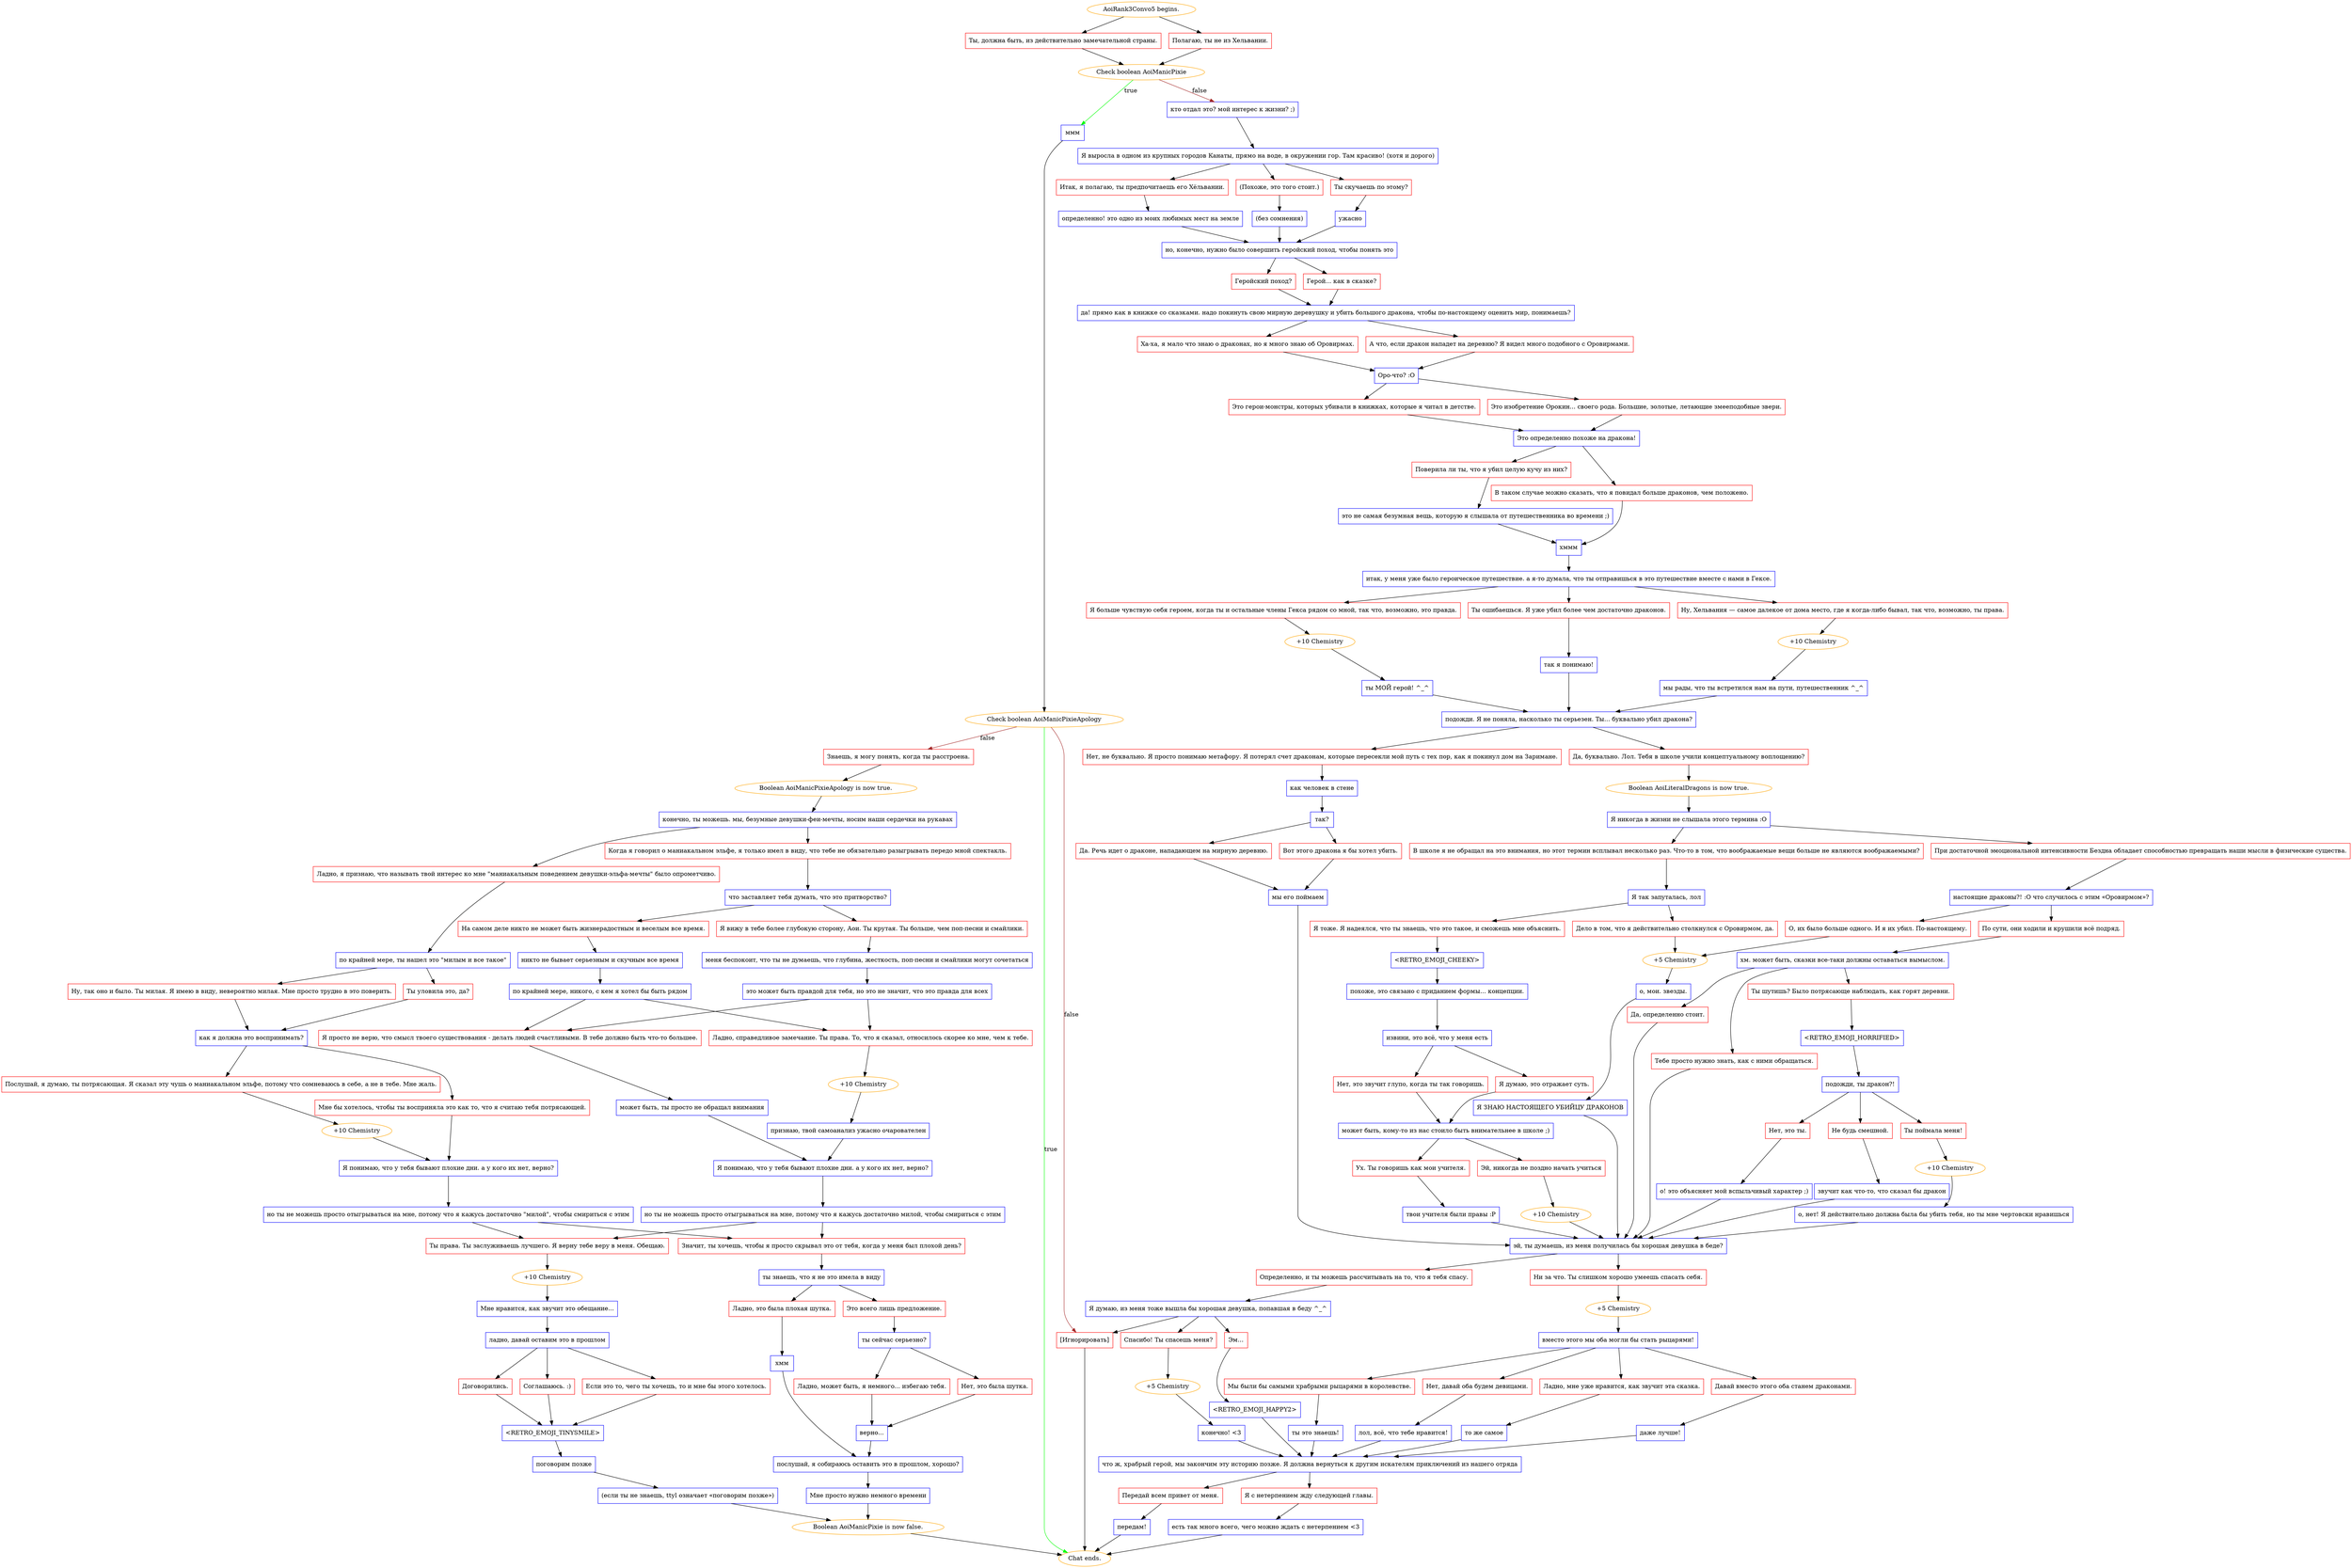 digraph {
	"AoiRank3Convo5 begins." [color=orange];
		"AoiRank3Convo5 begins." -> j3989722617;
		"AoiRank3Convo5 begins." -> j1463803497;
	j3989722617 [label="Ты, должна быть, из действительно замечательной страны.",shape=box,color=red];
		j3989722617 -> j2671432348;
	j1463803497 [label="Полагаю, ты не из Хельвании.",shape=box,color=red];
		j1463803497 -> j2671432348;
	j2671432348 [label="Check boolean AoiManicPixie",color=orange];
		j2671432348 -> j2825373052 [label=true,color=green];
		j2671432348 -> j2239775484 [label=false,color=brown];
	j2825373052 [label="ммм",shape=box,color=blue];
		j2825373052 -> j2415931465;
	j2239775484 [label="кто отдал это? мой интерес к жизни? ;)",shape=box,color=blue];
		j2239775484 -> j3700648656;
	j2415931465 [label="Check boolean AoiManicPixieApology",color=orange];
		j2415931465 -> "Chat ends." [label=true,color=green];
		j2415931465 -> j3244362478 [label=false,color=brown];
		j2415931465 -> j3456118237 [label=false,color=brown];
	j3700648656 [label="Я выросла в одном из крупных городов Канаты, прямо на воде, в окружении гор. Там красиво! (хотя и дорого)",shape=box,color=blue];
		j3700648656 -> j1736278053;
		j3700648656 -> j1537297641;
		j3700648656 -> j1464658556;
	"Chat ends." [color=orange];
	j3244362478 [label="Знаешь, я могу понять, когда ты расстроена.",shape=box,color=red];
		j3244362478 -> j1440231932;
	j3456118237 [label="[Игнорировать]",shape=box,color=red];
		j3456118237 -> "Chat ends.";
	j1736278053 [label="Ты скучаешь по этому?",shape=box,color=red];
		j1736278053 -> j2102339383;
	j1537297641 [label="Итак, я полагаю, ты предпочитаешь его Хёльвании.",shape=box,color=red];
		j1537297641 -> j3597735606;
	j1464658556 [label="(Похоже, это того стоит.)",shape=box,color=red];
		j1464658556 -> j2334883829;
	j1440231932 [label="Boolean AoiManicPixieApology is now true.",color=orange];
		j1440231932 -> j3531147859;
	j2102339383 [label="ужасно",shape=box,color=blue];
		j2102339383 -> j3808275789;
	j3597735606 [label="определенно! это одно из моих любимых мест на земле",shape=box,color=blue];
		j3597735606 -> j3808275789;
	j2334883829 [label="(без сомнения)",shape=box,color=blue];
		j2334883829 -> j3808275789;
	j3531147859 [label="конечно, ты можешь. мы, безумные девушки-феи-мечты, носим наши сердечки на рукавах",shape=box,color=blue];
		j3531147859 -> j212643259;
		j3531147859 -> j2727071800;
	j3808275789 [label="но, конечно, нужно было совершить геройский поход, чтобы понять это",shape=box,color=blue];
		j3808275789 -> j1767394446;
		j3808275789 -> j2516560226;
	j212643259 [label="Ладно, я признаю, что называть твой интерес ко мне \"маниакальным поведением девушки-эльфа-мечты\" было опрометчиво.",shape=box,color=red];
		j212643259 -> j3620308237;
	j2727071800 [label="Когда я говорил о маниакальном эльфе, я только имел в виду, что тебе не обязательно разыгрывать передо мной спектакль.",shape=box,color=red];
		j2727071800 -> j3349263638;
	j1767394446 [label="Геройский поход?",shape=box,color=red];
		j1767394446 -> j2951375707;
	j2516560226 [label="Герой... как в сказке?",shape=box,color=red];
		j2516560226 -> j2951375707;
	j3620308237 [label="по крайней мере, ты нашел это \"милым и все такое\"",shape=box,color=blue];
		j3620308237 -> j3098435973;
		j3620308237 -> j1581567080;
	j3349263638 [label="что заставляет тебя думать, что это притворство?",shape=box,color=blue];
		j3349263638 -> j1810655623;
		j3349263638 -> j2865230233;
	j2951375707 [label="да! прямо как в книжке со сказками. надо покинуть свою мирную деревушку и убить большого дракона, чтобы по-настоящему оценить мир, понимаешь?",shape=box,color=blue];
		j2951375707 -> j3970077655;
		j2951375707 -> j599561732;
	j3098435973 [label="Ну, так оно и было. Ты милая. Я имею в виду, невероятно милая. Мне просто трудно в это поверить.",shape=box,color=red];
		j3098435973 -> j662547296;
	j1581567080 [label="Ты уловила это, да?",shape=box,color=red];
		j1581567080 -> j662547296;
	j1810655623 [label="На самом деле никто не может быть жизнерадостным и веселым все время.",shape=box,color=red];
		j1810655623 -> j3914203059;
	j2865230233 [label="Я вижу в тебе более глубокую сторону, Аои. Ты крутая. Ты больше, чем поп-песни и смайлики.",shape=box,color=red];
		j2865230233 -> j4064526263;
	j3970077655 [label="Ха-ха, я мало что знаю о драконах, но я много знаю об Оровирмах.",shape=box,color=red];
		j3970077655 -> j2318123531;
	j599561732 [label="А что, если дракон нападет на деревню? Я видел много подобного с Оровирмами.",shape=box,color=red];
		j599561732 -> j2318123531;
	j662547296 [label="как я должна это воспринимать?",shape=box,color=blue];
		j662547296 -> j1353437494;
		j662547296 -> j3042214648;
	j3914203059 [label="никто не бывает серьезным и скучным все время",shape=box,color=blue];
		j3914203059 -> j3095239841;
	j4064526263 [label="меня беспокоит, что ты не думаешь, что глубина, жесткость, поп-песни и смайлики могут сочетаться",shape=box,color=blue];
		j4064526263 -> j3174648087;
	j2318123531 [label="Оро-что? :O",shape=box,color=blue];
		j2318123531 -> j2447153810;
		j2318123531 -> j1193650904;
	j1353437494 [label="Послушай, я думаю, ты потрясающая. Я сказал эту чушь о маниакальном эльфе, потому что сомневаюсь в себе, а не в тебе. Мне жаль.",shape=box,color=red];
		j1353437494 -> j2025206993;
	j3042214648 [label="Мне бы хотелось, чтобы ты восприняла это как то, что я считаю тебя потрясающей.",shape=box,color=red];
		j3042214648 -> j3276474235;
	j3095239841 [label="по крайней мере, никого, с кем я хотел бы быть рядом",shape=box,color=blue];
		j3095239841 -> j2439672032;
		j3095239841 -> j3345539752;
	j3174648087 [label="это может быть правдой для тебя, но это не значит, что это правда для всех",shape=box,color=blue];
		j3174648087 -> j3345539752;
		j3174648087 -> j2439672032;
	j2447153810 [label="Это герои-монстры, которых убивали в книжках, которые я читал в детстве.",shape=box,color=red];
		j2447153810 -> j2900829874;
	j1193650904 [label="Это изобретение Орокин... своего рода. Большие, золотые, летающие змееподобные звери.",shape=box,color=red];
		j1193650904 -> j2900829874;
	j2025206993 [label="+10 Chemistry",color=orange];
		j2025206993 -> j3276474235;
	j3276474235 [label="Я понимаю, что у тебя бывают плохие дни. а у кого их нет, верно?",shape=box,color=blue];
		j3276474235 -> j1798286207;
	j2439672032 [label="Я просто не верю, что смысл твоего существования - делать людей счастливыми. В тебе должно быть что-то большее.",shape=box,color=red];
		j2439672032 -> j1220688568;
	j3345539752 [label="Ладно, справедливое замечание. Ты права. То, что я сказал, относилось скорее ко мне, чем к тебе.",shape=box,color=red];
		j3345539752 -> j3947711897;
	j2900829874 [label="Это определенно похоже на дракона!",shape=box,color=blue];
		j2900829874 -> j2772362229;
		j2900829874 -> j3622625853;
	j1798286207 [label="но ты не можешь просто отыгрываться на мне, потому что я кажусь достаточно \"милой\", чтобы смириться с этим",shape=box,color=blue];
		j1798286207 -> j876989010;
		j1798286207 -> j2500944972;
	j1220688568 [label="может быть, ты просто не обращал внимания",shape=box,color=blue];
		j1220688568 -> j4090839650;
	j3947711897 [label="+10 Chemistry",color=orange];
		j3947711897 -> j3267360474;
	j2772362229 [label="Поверила ли ты, что я убил целую кучу из них?",shape=box,color=red];
		j2772362229 -> j1481297726;
	j3622625853 [label="В таком случае можно сказать, что я повидал больше драконов, чем положено.",shape=box,color=red];
		j3622625853 -> j823821016;
	j876989010 [label="Ты права. Ты заслуживаешь лучшего. Я верну тебе веру в меня. Обещаю.",shape=box,color=red];
		j876989010 -> j3710264132;
	j2500944972 [label="Значит, ты хочешь, чтобы я просто скрывал это от тебя, когда у меня был плохой день?",shape=box,color=red];
		j2500944972 -> j2193241535;
	j4090839650 [label="Я понимаю, что у тебя бывают плохие дни. а у кого их нет, верно?",shape=box,color=blue];
		j4090839650 -> j2358567650;
	j3267360474 [label="признаю, твой самоанализ ужасно очарователен",shape=box,color=blue];
		j3267360474 -> j4090839650;
	j1481297726 [label="это не самая безумная вещь, которую я слышала от путешественника во времени ;)",shape=box,color=blue];
		j1481297726 -> j823821016;
	j823821016 [label="хммм",shape=box,color=blue];
		j823821016 -> j668157100;
	j3710264132 [label="+10 Chemistry",color=orange];
		j3710264132 -> j1205088166;
	j2193241535 [label="ты знаешь, что я не это имела в виду",shape=box,color=blue];
		j2193241535 -> j1260374707;
		j2193241535 -> j3868747712;
	j2358567650 [label="но ты не можешь просто отыгрываться на мне, потому что я кажусь достаточно милой, чтобы смириться с этим",shape=box,color=blue];
		j2358567650 -> j876989010;
		j2358567650 -> j2500944972;
	j668157100 [label="итак, у меня уже было героическое путешествие. а я-то думала, что ты отправишься в это путешествие вместе с нами в Гексе.",shape=box,color=blue];
		j668157100 -> j1223356730;
		j668157100 -> j2605743789;
		j668157100 -> j1356817538;
	j1205088166 [label="Мне нравится, как звучит это обещание...",shape=box,color=blue];
		j1205088166 -> j2100601278;
	j1260374707 [label="Это всего лишь предложение.",shape=box,color=red];
		j1260374707 -> j97612653;
	j3868747712 [label="Ладно, это была плохая шутка.",shape=box,color=red];
		j3868747712 -> j3549840060;
	j1223356730 [label="Ну, Хельвания — самое далекое от дома место, где я когда-либо бывал, так что, возможно, ты права.",shape=box,color=red];
		j1223356730 -> j3277411380;
	j2605743789 [label="Я больше чувствую себя героем, когда ты и остальные члены Гекса рядом со мной, так что, возможно, это правда.",shape=box,color=red];
		j2605743789 -> j3053679212;
	j1356817538 [label="Ты ошибаешься. Я уже убил более чем достаточно драконов.",shape=box,color=red];
		j1356817538 -> j3317280179;
	j2100601278 [label="ладно, давай оставим это в прошлом",shape=box,color=blue];
		j2100601278 -> j2851011375;
		j2100601278 -> j3704746183;
		j2100601278 -> j1145115023;
	j97612653 [label="ты сейчас серьезно?",shape=box,color=blue];
		j97612653 -> j3367848384;
		j97612653 -> j1790918374;
	j3549840060 [label="хмм",shape=box,color=blue];
		j3549840060 -> j2490963948;
	j3277411380 [label="+10 Chemistry",color=orange];
		j3277411380 -> j808064757;
	j3053679212 [label="+10 Chemistry",color=orange];
		j3053679212 -> j2333811039;
	j3317280179 [label="так я понимаю!",shape=box,color=blue];
		j3317280179 -> j3866882616;
	j2851011375 [label="Договорились.",shape=box,color=red];
		j2851011375 -> j1570168687;
	j3704746183 [label="Соглашаюсь. :)",shape=box,color=red];
		j3704746183 -> j1570168687;
	j1145115023 [label="Если это то, чего ты хочешь, то и мне бы этого хотелось.",shape=box,color=red];
		j1145115023 -> j1570168687;
	j3367848384 [label="Ладно, может быть, я немного... избегаю тебя.",shape=box,color=red];
		j3367848384 -> j1451077228;
	j1790918374 [label="Нет, это была шутка.",shape=box,color=red];
		j1790918374 -> j1451077228;
	j2490963948 [label="послушай, я собираюсь оставить это в прошлом, хорошо?",shape=box,color=blue];
		j2490963948 -> j151567877;
	j808064757 [label="мы рады, что ты встретился нам на пути, путешественник ^_^",shape=box,color=blue];
		j808064757 -> j3866882616;
	j2333811039 [label="ты МОЙ герой! ^_^",shape=box,color=blue];
		j2333811039 -> j3866882616;
	j3866882616 [label="подожди. Я не поняла, насколько ты серьезен. Ты... буквально убил дракона?",shape=box,color=blue];
		j3866882616 -> j3973930140;
		j3866882616 -> j2306738236;
	j1570168687 [label="<RETRO_EMOJI_TINYSMILE>",shape=box,color=blue];
		j1570168687 -> j3487792924;
	j1451077228 [label="верно...",shape=box,color=blue];
		j1451077228 -> j2490963948;
	j151567877 [label="Мне просто нужно немного времени",shape=box,color=blue];
		j151567877 -> j2477397060;
	j3973930140 [label="Да, буквально. Лол. Тебя в школе учили концептуальному воплощению?",shape=box,color=red];
		j3973930140 -> j3999331961;
	j2306738236 [label="Нет, не буквально. Я просто понимаю метафору. Я потерял счет драконам, которые пересекли мой путь с тех пор, как я покинул дом на Заримане.",shape=box,color=red];
		j2306738236 -> j1431982943;
	j3487792924 [label="поговорим позже",shape=box,color=blue];
		j3487792924 -> j3504513581;
	j2477397060 [label="Boolean AoiManicPixie is now false.",color=orange];
		j2477397060 -> "Chat ends.";
	j3999331961 [label="Boolean AoiLiteralDragons is now true.",color=orange];
		j3999331961 -> j1649079257;
	j1431982943 [label="как человек в стене",shape=box,color=blue];
		j1431982943 -> j451653598;
	j3504513581 [label="(если ты не знаешь, ttyl означает «поговорим позже»)",shape=box,color=blue];
		j3504513581 -> j2477397060;
	j1649079257 [label="Я никогда в жизни не слышала этого термина :O",shape=box,color=blue];
		j1649079257 -> j1295111698;
		j1649079257 -> j1400724700;
	j451653598 [label="так?",shape=box,color=blue];
		j451653598 -> j3703233019;
		j451653598 -> j2330045504;
	j1295111698 [label="В школе я не обращал на это внимания, но этот термин всплывал несколько раз. Что-то в том, что воображаемые вещи больше не являются воображаемыми?",shape=box,color=red];
		j1295111698 -> j1900352995;
	j1400724700 [label="При достаточной эмоциональной интенсивности Бездна обладает способностью превращать наши мысли в физические существа.",shape=box,color=red];
		j1400724700 -> j274916192;
	j3703233019 [label="Да. Речь идет о драконе, нападающем на мирную деревню.",shape=box,color=red];
		j3703233019 -> j1757619332;
	j2330045504 [label="Вот этого дракона я бы хотел убить.",shape=box,color=red];
		j2330045504 -> j1757619332;
	j1900352995 [label="Я так запуталась, лол",shape=box,color=blue];
		j1900352995 -> j2050089851;
		j1900352995 -> j565129575;
	j274916192 [label="настоящие драконы?! :O что случилось с этим «Оровирмом»?",shape=box,color=blue];
		j274916192 -> j1863648073;
		j274916192 -> j3810690262;
	j1757619332 [label="мы его поймаем",shape=box,color=blue];
		j1757619332 -> j1084518662;
	j2050089851 [label="Я тоже. Я надеялся, что ты знаешь, что это такое, и сможешь мне объяснить.",shape=box,color=red];
		j2050089851 -> j452672275;
	j565129575 [label="Дело в том, что я действительно столкнулся с Оровирмом, да.",shape=box,color=red];
		j565129575 -> j1356376530;
	j1863648073 [label="О, их было больше одного. И я их убил. По-настоящему.",shape=box,color=red];
		j1863648073 -> j1356376530;
	j3810690262 [label="По сути, они ходили и крушили всё подряд.",shape=box,color=red];
		j3810690262 -> j3309600104;
	j1084518662 [label="эй, ты думаешь, из меня получилась бы хорошая девушка в беде?",shape=box,color=blue];
		j1084518662 -> j1661599188;
		j1084518662 -> j1332883298;
	j452672275 [label="<RETRO_EMOJI_CHEEKY>",shape=box,color=blue];
		j452672275 -> j4144160923;
	j1356376530 [label="+5 Chemistry",color=orange];
		j1356376530 -> j3154743849;
	j3309600104 [label="хм. может быть, сказки все-таки должны оставаться вымыслом.",shape=box,color=blue];
		j3309600104 -> j1562156594;
		j3309600104 -> j2460304634;
		j3309600104 -> j496872864;
	j1661599188 [label="Определенно, и ты можешь рассчитывать на то, что я тебя спасу.",shape=box,color=red];
		j1661599188 -> j2660324128;
	j1332883298 [label="Ни за что. Ты слишком хорошо умеешь спасать себя.",shape=box,color=red];
		j1332883298 -> j4157466130;
	j4144160923 [label="похоже, это связано с приданием формы... концепции.",shape=box,color=blue];
		j4144160923 -> j1315079083;
	j3154743849 [label="о, мои. звезды.",shape=box,color=blue];
		j3154743849 -> j3113246388;
	j1562156594 [label="Да, определенно стоит.",shape=box,color=red];
		j1562156594 -> j1084518662;
	j2460304634 [label="Тебе просто нужно знать, как с ними обращаться.",shape=box,color=red];
		j2460304634 -> j1084518662;
	j496872864 [label="Ты шутишь? Было потрясающе наблюдать, как горят деревни.",shape=box,color=red];
		j496872864 -> j378949847;
	j2660324128 [label="Я думаю, из меня тоже вышла бы хорошая девушка, попавшая в беду ^_^",shape=box,color=blue];
		j2660324128 -> j2842079226;
		j2660324128 -> j1965209091;
		j2660324128 -> j3456118237;
	j4157466130 [label="+5 Chemistry",color=orange];
		j4157466130 -> j3026382357;
	j1315079083 [label="извини, это всё, что у меня есть",shape=box,color=blue];
		j1315079083 -> j3849627421;
		j1315079083 -> j1491165532;
	j3113246388 [label="Я ЗНАЮ НАСТОЯЩЕГО УБИЙЦУ ДРАКОНОВ",shape=box,color=blue];
		j3113246388 -> j1084518662;
	j378949847 [label="<RETRO_EMOJI_HORRIFIED>",shape=box,color=blue];
		j378949847 -> j1191887458;
	j2842079226 [label="Спасибо! Ты спасешь меня?",shape=box,color=red];
		j2842079226 -> j33749556;
	j1965209091 [label="Эм...",shape=box,color=red];
		j1965209091 -> j3245026203;
	j3026382357 [label="вместо этого мы оба могли бы стать рыцарями!",shape=box,color=blue];
		j3026382357 -> j2405249218;
		j3026382357 -> j4079006212;
		j3026382357 -> j4208434636;
		j3026382357 -> j3269776376;
	j3849627421 [label="Я думаю, это отражает суть.",shape=box,color=red];
		j3849627421 -> j1884385271;
	j1491165532 [label="Нет, это звучит глупо, когда ты так говоришь.",shape=box,color=red];
		j1491165532 -> j1884385271;
	j1191887458 [label="подожди, ты дракон?!",shape=box,color=blue];
		j1191887458 -> j3713571191;
		j1191887458 -> j3289810685;
		j1191887458 -> j2137031016;
	j33749556 [label="+5 Chemistry",color=orange];
		j33749556 -> j3780447381;
	j3245026203 [label="<RETRO_EMOJI_HAPPY2>",shape=box,color=blue];
		j3245026203 -> j4058147826;
	j2405249218 [label="Ладно, мне уже нравится, как звучит эта сказка.",shape=box,color=red];
		j2405249218 -> j3145224916;
	j4079006212 [label="Давай вместо этого оба станем драконами.",shape=box,color=red];
		j4079006212 -> j2690552826;
	j4208434636 [label="Мы были бы самыми храбрыми рыцарями в королевстве.",shape=box,color=red];
		j4208434636 -> j493070121;
	j3269776376 [label="Нет, давай оба будем девицами.",shape=box,color=red];
		j3269776376 -> j2936506597;
	j1884385271 [label="может быть, кому-то из нас стоило быть внимательнее в школе ;)",shape=box,color=blue];
		j1884385271 -> j2735410768;
		j1884385271 -> j1635317127;
	j3713571191 [label="Ты поймала меня!",shape=box,color=red];
		j3713571191 -> j2628647511;
	j3289810685 [label="Нет, это ты.",shape=box,color=red];
		j3289810685 -> j1144601281;
	j2137031016 [label="Не будь смешной.",shape=box,color=red];
		j2137031016 -> j1475470046;
	j3780447381 [label="конечно! <3",shape=box,color=blue];
		j3780447381 -> j4058147826;
	j4058147826 [label="что ж, храбрый герой, мы закончим эту историю позже. Я должна вернуться к другим искателям приключений из нашего отряда",shape=box,color=blue];
		j4058147826 -> j3481915483;
		j4058147826 -> j3681346592;
	j3145224916 [label="то же самое",shape=box,color=blue];
		j3145224916 -> j4058147826;
	j2690552826 [label="даже лучше!",shape=box,color=blue];
		j2690552826 -> j4058147826;
	j493070121 [label="ты это знаешь!",shape=box,color=blue];
		j493070121 -> j4058147826;
	j2936506597 [label="лол, всё, что тебе нравится!",shape=box,color=blue];
		j2936506597 -> j4058147826;
	j2735410768 [label="Эй, никогда не поздно начать учиться",shape=box,color=red];
		j2735410768 -> j4215353882;
	j1635317127 [label="Ух. Ты говоришь как мои учителя.",shape=box,color=red];
		j1635317127 -> j90817982;
	j2628647511 [label="+10 Chemistry",color=orange];
		j2628647511 -> j3668640535;
	j1144601281 [label="о! это объясняет мой вспыльчивый характер ;)",shape=box,color=blue];
		j1144601281 -> j1084518662;
	j1475470046 [label="звучит как что-то, что сказал бы дракон",shape=box,color=blue];
		j1475470046 -> j1084518662;
	j3481915483 [label="Передай всем привет от меня.",shape=box,color=red];
		j3481915483 -> j1109189298;
	j3681346592 [label="Я с нетерпением жду следующей главы.",shape=box,color=red];
		j3681346592 -> j1156996031;
	j4215353882 [label="+10 Chemistry",color=orange];
		j4215353882 -> j1084518662;
	j90817982 [label="твои учителя были правы :Р",shape=box,color=blue];
		j90817982 -> j1084518662;
	j3668640535 [label="о, нет! Я действительно должна была бы убить тебя, но ты мне чертовски нравишься",shape=box,color=blue];
		j3668640535 -> j1084518662;
	j1109189298 [label="передам!",shape=box,color=blue];
		j1109189298 -> "Chat ends.";
	j1156996031 [label="есть так много всего, чего можно ждать с нетерпением <3",shape=box,color=blue];
		j1156996031 -> "Chat ends.";
}